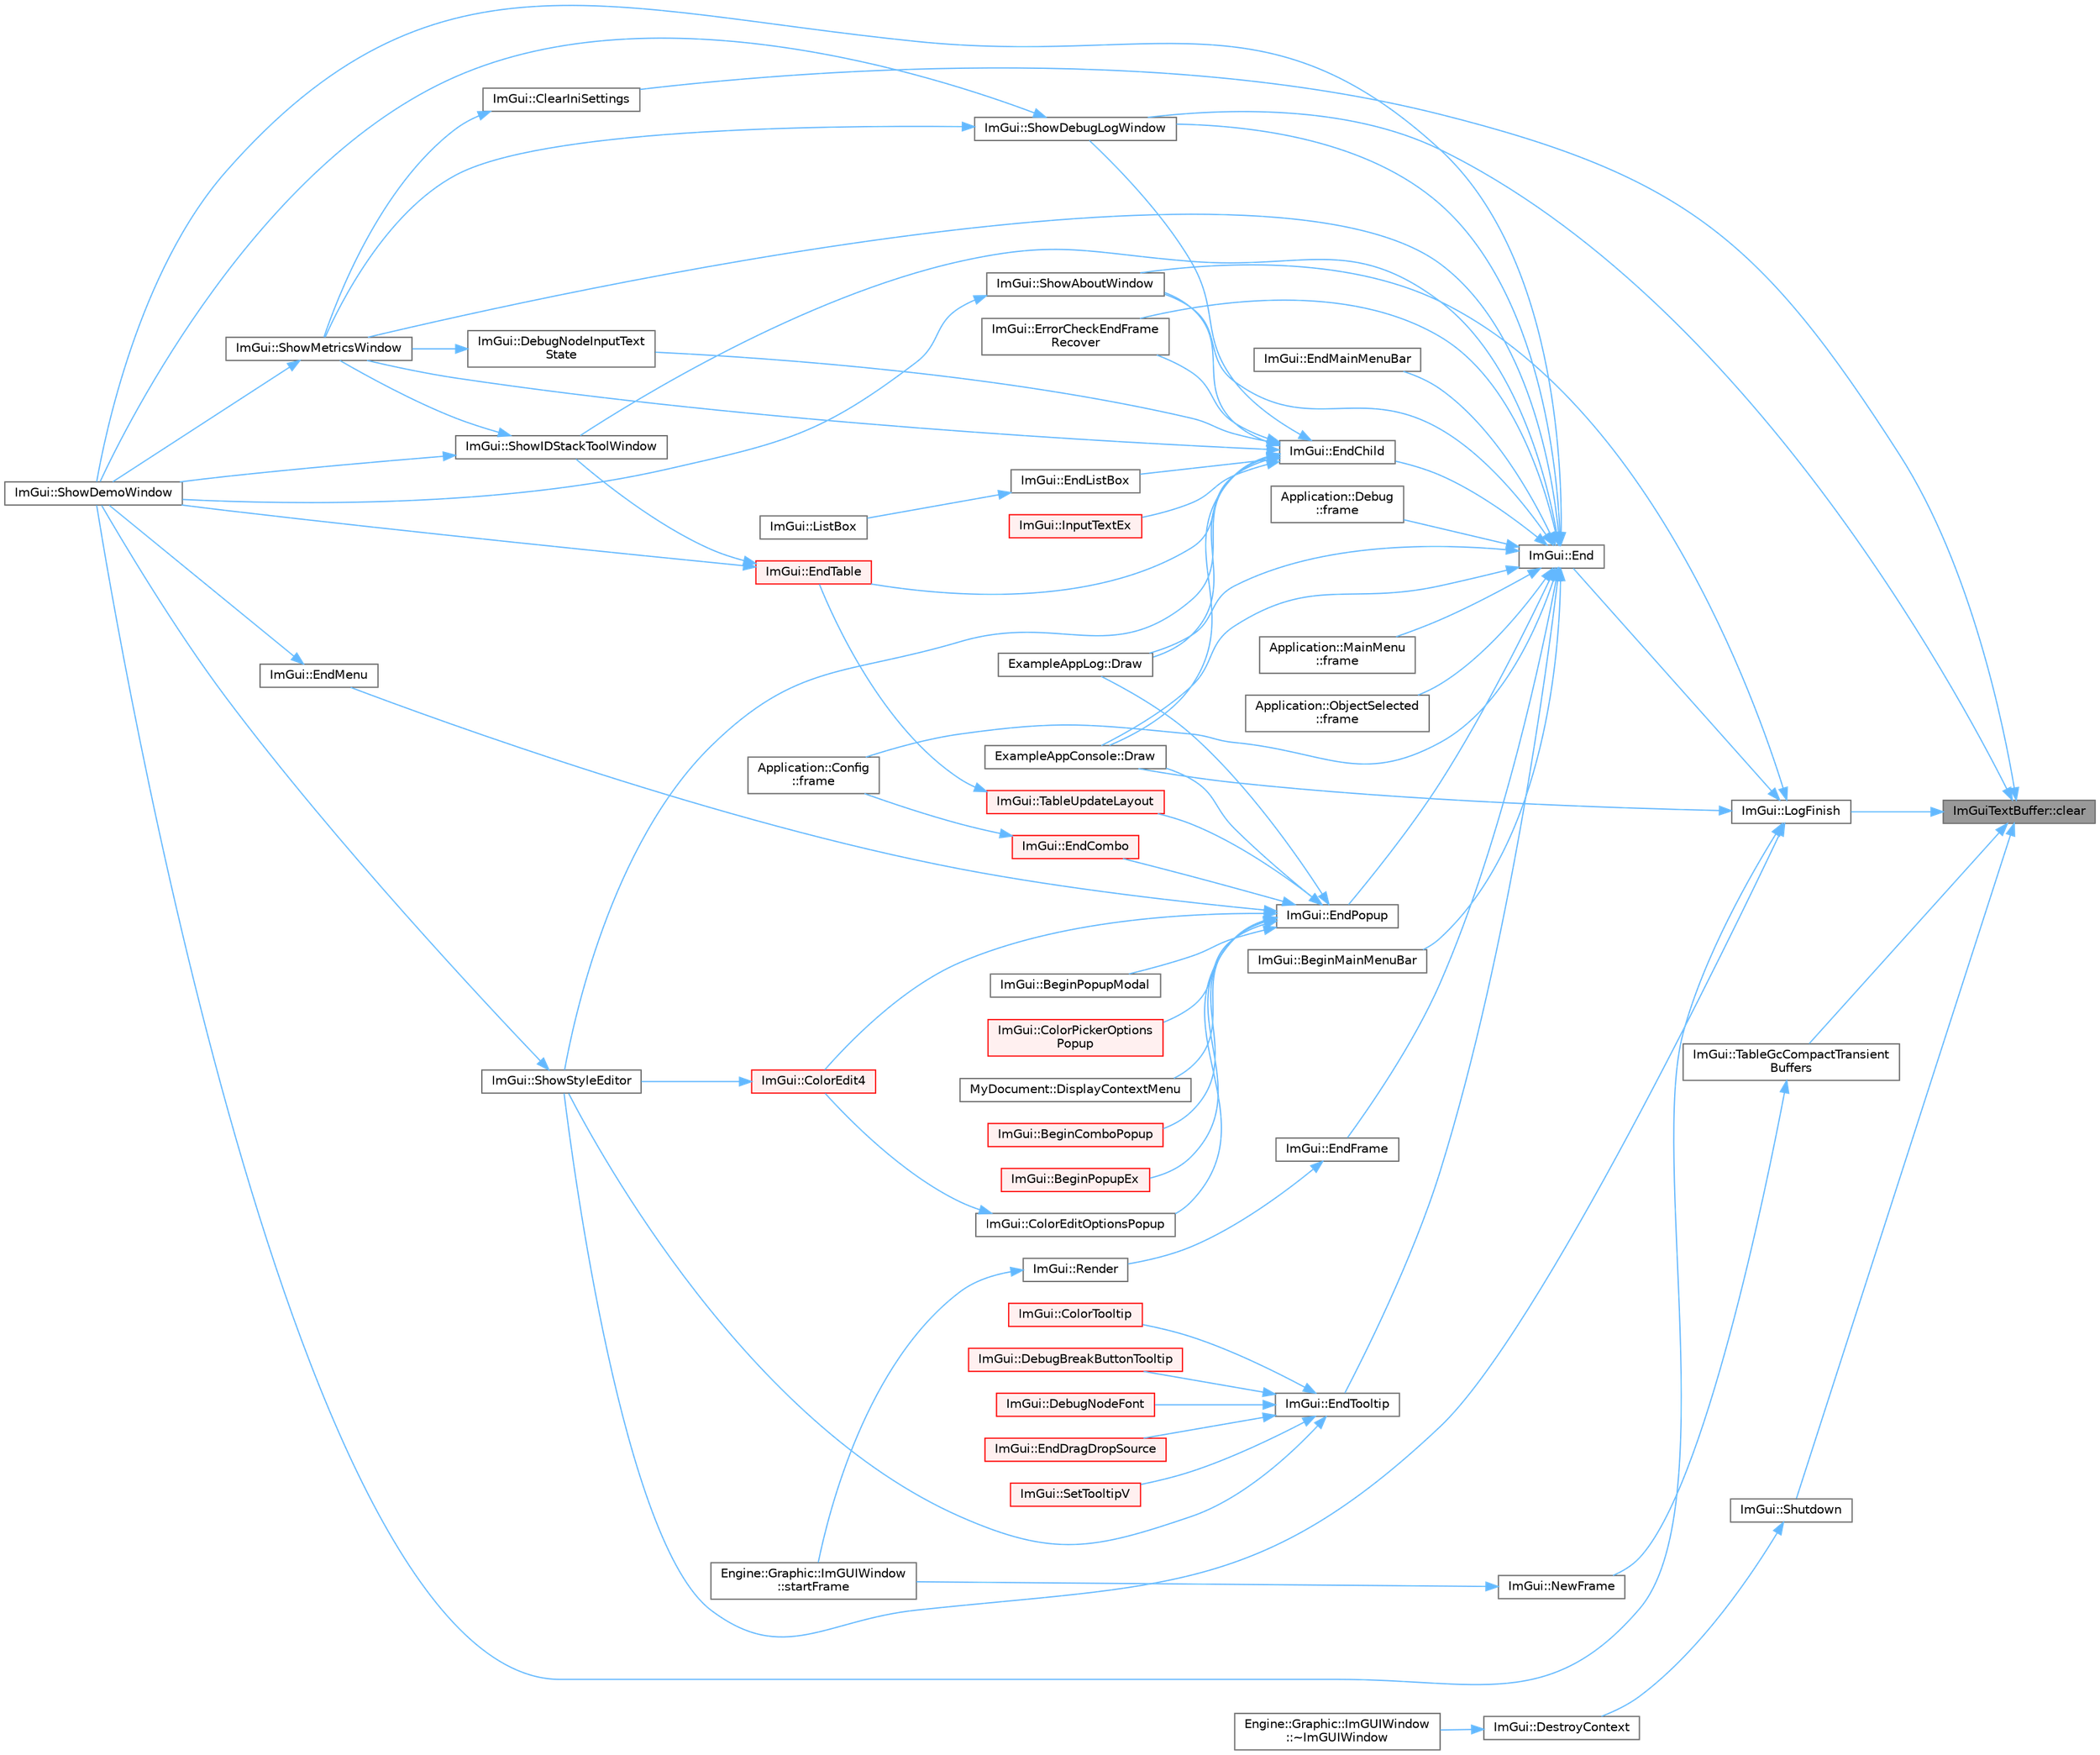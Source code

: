 digraph "ImGuiTextBuffer::clear"
{
 // LATEX_PDF_SIZE
  bgcolor="transparent";
  edge [fontname=Helvetica,fontsize=10,labelfontname=Helvetica,labelfontsize=10];
  node [fontname=Helvetica,fontsize=10,shape=box,height=0.2,width=0.4];
  rankdir="RL";
  Node1 [id="Node000001",label="ImGuiTextBuffer::clear",height=0.2,width=0.4,color="gray40", fillcolor="grey60", style="filled", fontcolor="black",tooltip=" "];
  Node1 -> Node2 [id="edge1_Node000001_Node000002",dir="back",color="steelblue1",style="solid",tooltip=" "];
  Node2 [id="Node000002",label="ImGui::ClearIniSettings",height=0.2,width=0.4,color="grey40", fillcolor="white", style="filled",URL="$namespace_im_gui.html#a845668cf582865444dd93809f6878d49",tooltip=" "];
  Node2 -> Node3 [id="edge2_Node000002_Node000003",dir="back",color="steelblue1",style="solid",tooltip=" "];
  Node3 [id="Node000003",label="ImGui::ShowMetricsWindow",height=0.2,width=0.4,color="grey40", fillcolor="white", style="filled",URL="$namespace_im_gui.html#afe7a28c6eb52fff3cc27d5a698fea4ff",tooltip=" "];
  Node3 -> Node4 [id="edge3_Node000003_Node000004",dir="back",color="steelblue1",style="solid",tooltip=" "];
  Node4 [id="Node000004",label="ImGui::ShowDemoWindow",height=0.2,width=0.4,color="grey40", fillcolor="white", style="filled",URL="$namespace_im_gui.html#af95643a0ce4893b9e57c12991922fb18",tooltip=" "];
  Node1 -> Node5 [id="edge4_Node000001_Node000005",dir="back",color="steelblue1",style="solid",tooltip=" "];
  Node5 [id="Node000005",label="ImGui::LogFinish",height=0.2,width=0.4,color="grey40", fillcolor="white", style="filled",URL="$namespace_im_gui.html#a2ebcd048d1ca025fb972e1c2e920e3f3",tooltip=" "];
  Node5 -> Node6 [id="edge5_Node000005_Node000006",dir="back",color="steelblue1",style="solid",tooltip=" "];
  Node6 [id="Node000006",label="ExampleAppConsole::Draw",height=0.2,width=0.4,color="grey40", fillcolor="white", style="filled",URL="$struct_example_app_console.html#a0518a09c7e8648dd52c7c06df19ac17a",tooltip=" "];
  Node5 -> Node7 [id="edge6_Node000005_Node000007",dir="back",color="steelblue1",style="solid",tooltip=" "];
  Node7 [id="Node000007",label="ImGui::End",height=0.2,width=0.4,color="grey40", fillcolor="white", style="filled",URL="$namespace_im_gui.html#a5479d93794a004c67ceb6d13f37c8254",tooltip=" "];
  Node7 -> Node8 [id="edge7_Node000007_Node000008",dir="back",color="steelblue1",style="solid",tooltip=" "];
  Node8 [id="Node000008",label="ImGui::BeginMainMenuBar",height=0.2,width=0.4,color="grey40", fillcolor="white", style="filled",URL="$namespace_im_gui.html#a55cb9cfb9865204ac6fb21c965784f78",tooltip=" "];
  Node7 -> Node6 [id="edge8_Node000007_Node000006",dir="back",color="steelblue1",style="solid",tooltip=" "];
  Node7 -> Node9 [id="edge9_Node000007_Node000009",dir="back",color="steelblue1",style="solid",tooltip=" "];
  Node9 [id="Node000009",label="ExampleAppLog::Draw",height=0.2,width=0.4,color="grey40", fillcolor="white", style="filled",URL="$struct_example_app_log.html#a5ad3a4bdb89171b84aeaff96948a1f77",tooltip=" "];
  Node7 -> Node10 [id="edge10_Node000007_Node000010",dir="back",color="steelblue1",style="solid",tooltip=" "];
  Node10 [id="Node000010",label="ImGui::EndChild",height=0.2,width=0.4,color="grey40", fillcolor="white", style="filled",URL="$namespace_im_gui.html#af8de559a88c1442d6df8c1b04c86e997",tooltip=" "];
  Node10 -> Node11 [id="edge11_Node000010_Node000011",dir="back",color="steelblue1",style="solid",tooltip=" "];
  Node11 [id="Node000011",label="ImGui::DebugNodeInputText\lState",height=0.2,width=0.4,color="grey40", fillcolor="white", style="filled",URL="$namespace_im_gui.html#ab85df47e899ab32dbdd5089f40e3802f",tooltip=" "];
  Node11 -> Node3 [id="edge12_Node000011_Node000003",dir="back",color="steelblue1",style="solid",tooltip=" "];
  Node10 -> Node6 [id="edge13_Node000010_Node000006",dir="back",color="steelblue1",style="solid",tooltip=" "];
  Node10 -> Node9 [id="edge14_Node000010_Node000009",dir="back",color="steelblue1",style="solid",tooltip=" "];
  Node10 -> Node12 [id="edge15_Node000010_Node000012",dir="back",color="steelblue1",style="solid",tooltip=" "];
  Node12 [id="Node000012",label="ImGui::EndListBox",height=0.2,width=0.4,color="grey40", fillcolor="white", style="filled",URL="$namespace_im_gui.html#a6a1b63d9b66bb934d995c279ac02daff",tooltip=" "];
  Node12 -> Node13 [id="edge16_Node000012_Node000013",dir="back",color="steelblue1",style="solid",tooltip=" "];
  Node13 [id="Node000013",label="ImGui::ListBox",height=0.2,width=0.4,color="grey40", fillcolor="white", style="filled",URL="$namespace_im_gui.html#a94c78076bd40ff548ecd124f95af8710",tooltip=" "];
  Node10 -> Node14 [id="edge17_Node000010_Node000014",dir="back",color="steelblue1",style="solid",tooltip=" "];
  Node14 [id="Node000014",label="ImGui::EndTable",height=0.2,width=0.4,color="red", fillcolor="#FFF0F0", style="filled",URL="$namespace_im_gui.html#a9c70aaa6464c2e51e6f3342da133ada1",tooltip=" "];
  Node14 -> Node4 [id="edge18_Node000014_Node000004",dir="back",color="steelblue1",style="solid",tooltip=" "];
  Node14 -> Node18 [id="edge19_Node000014_Node000018",dir="back",color="steelblue1",style="solid",tooltip=" "];
  Node18 [id="Node000018",label="ImGui::ShowIDStackToolWindow",height=0.2,width=0.4,color="grey40", fillcolor="white", style="filled",URL="$namespace_im_gui.html#ab4a87bf4a874a8e5872b60b4a9b1d99e",tooltip=" "];
  Node18 -> Node4 [id="edge20_Node000018_Node000004",dir="back",color="steelblue1",style="solid",tooltip=" "];
  Node18 -> Node3 [id="edge21_Node000018_Node000003",dir="back",color="steelblue1",style="solid",tooltip=" "];
  Node10 -> Node17 [id="edge22_Node000010_Node000017",dir="back",color="steelblue1",style="solid",tooltip=" "];
  Node17 [id="Node000017",label="ImGui::ErrorCheckEndFrame\lRecover",height=0.2,width=0.4,color="grey40", fillcolor="white", style="filled",URL="$namespace_im_gui.html#aaeda60ee2c0b5c2b3f397b237c9928f3",tooltip=" "];
  Node10 -> Node19 [id="edge23_Node000010_Node000019",dir="back",color="steelblue1",style="solid",tooltip=" "];
  Node19 [id="Node000019",label="ImGui::InputTextEx",height=0.2,width=0.4,color="red", fillcolor="#FFF0F0", style="filled",URL="$namespace_im_gui.html#af89af17ecc11653f25fea1e50e195de6",tooltip=" "];
  Node10 -> Node75 [id="edge24_Node000010_Node000075",dir="back",color="steelblue1",style="solid",tooltip=" "];
  Node75 [id="Node000075",label="ImGui::ShowAboutWindow",height=0.2,width=0.4,color="grey40", fillcolor="white", style="filled",URL="$namespace_im_gui.html#ac297462e33309d0540fa459bccdc9304",tooltip=" "];
  Node75 -> Node4 [id="edge25_Node000075_Node000004",dir="back",color="steelblue1",style="solid",tooltip=" "];
  Node10 -> Node76 [id="edge26_Node000010_Node000076",dir="back",color="steelblue1",style="solid",tooltip=" "];
  Node76 [id="Node000076",label="ImGui::ShowDebugLogWindow",height=0.2,width=0.4,color="grey40", fillcolor="white", style="filled",URL="$namespace_im_gui.html#af1b39e70cac2e1b9e62dd3c9d154cbd6",tooltip=" "];
  Node76 -> Node4 [id="edge27_Node000076_Node000004",dir="back",color="steelblue1",style="solid",tooltip=" "];
  Node76 -> Node3 [id="edge28_Node000076_Node000003",dir="back",color="steelblue1",style="solid",tooltip=" "];
  Node10 -> Node3 [id="edge29_Node000010_Node000003",dir="back",color="steelblue1",style="solid",tooltip=" "];
  Node10 -> Node27 [id="edge30_Node000010_Node000027",dir="back",color="steelblue1",style="solid",tooltip=" "];
  Node27 [id="Node000027",label="ImGui::ShowStyleEditor",height=0.2,width=0.4,color="grey40", fillcolor="white", style="filled",URL="$namespace_im_gui.html#ab2eb3dec78d054fe3feab1c091ec5de5",tooltip=" "];
  Node27 -> Node4 [id="edge31_Node000027_Node000004",dir="back",color="steelblue1",style="solid",tooltip=" "];
  Node7 -> Node77 [id="edge32_Node000007_Node000077",dir="back",color="steelblue1",style="solid",tooltip=" "];
  Node77 [id="Node000077",label="ImGui::EndFrame",height=0.2,width=0.4,color="grey40", fillcolor="white", style="filled",URL="$namespace_im_gui.html#a246c37da45e88a12ade440a0feacb4ee",tooltip=" "];
  Node77 -> Node78 [id="edge33_Node000077_Node000078",dir="back",color="steelblue1",style="solid",tooltip=" "];
  Node78 [id="Node000078",label="ImGui::Render",height=0.2,width=0.4,color="grey40", fillcolor="white", style="filled",URL="$namespace_im_gui.html#ab51a164f547317c16c441f1599e3946d",tooltip=" "];
  Node78 -> Node79 [id="edge34_Node000078_Node000079",dir="back",color="steelblue1",style="solid",tooltip=" "];
  Node79 [id="Node000079",label="Engine::Graphic::ImGUIWindow\l::startFrame",height=0.2,width=0.4,color="grey40", fillcolor="white", style="filled",URL="$class_engine_1_1_graphic_1_1_im_g_u_i_window.html#a9ca05f8fa30f8ee342d254eb0d34948a",tooltip=" "];
  Node7 -> Node80 [id="edge35_Node000007_Node000080",dir="back",color="steelblue1",style="solid",tooltip=" "];
  Node80 [id="Node000080",label="ImGui::EndMainMenuBar",height=0.2,width=0.4,color="grey40", fillcolor="white", style="filled",URL="$namespace_im_gui.html#ab92f330c808546b340eb7bdf7e5f7c95",tooltip=" "];
  Node7 -> Node81 [id="edge36_Node000007_Node000081",dir="back",color="steelblue1",style="solid",tooltip=" "];
  Node81 [id="Node000081",label="ImGui::EndPopup",height=0.2,width=0.4,color="grey40", fillcolor="white", style="filled",URL="$namespace_im_gui.html#aa6a9b5696f2ea7eed7683425fc77b8f2",tooltip=" "];
  Node81 -> Node82 [id="edge37_Node000081_Node000082",dir="back",color="steelblue1",style="solid",tooltip=" "];
  Node82 [id="Node000082",label="ImGui::BeginComboPopup",height=0.2,width=0.4,color="red", fillcolor="#FFF0F0", style="filled",URL="$namespace_im_gui.html#a6ecb51142fcb72cd19ff002c3a7d8e25",tooltip=" "];
  Node81 -> Node86 [id="edge38_Node000081_Node000086",dir="back",color="steelblue1",style="solid",tooltip=" "];
  Node86 [id="Node000086",label="ImGui::BeginPopupEx",height=0.2,width=0.4,color="red", fillcolor="#FFF0F0", style="filled",URL="$namespace_im_gui.html#a89da3a22300e8293257b6cfdf1b83b7a",tooltip=" "];
  Node81 -> Node103 [id="edge39_Node000081_Node000103",dir="back",color="steelblue1",style="solid",tooltip=" "];
  Node103 [id="Node000103",label="ImGui::BeginPopupModal",height=0.2,width=0.4,color="grey40", fillcolor="white", style="filled",URL="$namespace_im_gui.html#a6d840f615c198c2342968f733fda11b3",tooltip=" "];
  Node81 -> Node21 [id="edge40_Node000081_Node000021",dir="back",color="steelblue1",style="solid",tooltip=" "];
  Node21 [id="Node000021",label="ImGui::ColorEdit4",height=0.2,width=0.4,color="red", fillcolor="#FFF0F0", style="filled",URL="$namespace_im_gui.html#ac3f45e2aa0b1d591cc8a2cdf8b566a45",tooltip=" "];
  Node21 -> Node27 [id="edge41_Node000021_Node000027",dir="back",color="steelblue1",style="solid",tooltip=" "];
  Node81 -> Node90 [id="edge42_Node000081_Node000090",dir="back",color="steelblue1",style="solid",tooltip=" "];
  Node90 [id="Node000090",label="ImGui::ColorEditOptionsPopup",height=0.2,width=0.4,color="grey40", fillcolor="white", style="filled",URL="$namespace_im_gui.html#a6bfb117816d669f8704e5d0c0c0795fe",tooltip=" "];
  Node90 -> Node21 [id="edge43_Node000090_Node000021",dir="back",color="steelblue1",style="solid",tooltip=" "];
  Node81 -> Node26 [id="edge44_Node000081_Node000026",dir="back",color="steelblue1",style="solid",tooltip=" "];
  Node26 [id="Node000026",label="ImGui::ColorPickerOptions\lPopup",height=0.2,width=0.4,color="red", fillcolor="#FFF0F0", style="filled",URL="$namespace_im_gui.html#a6d112eeb6d8ffdebbc9d9a8c66babbee",tooltip=" "];
  Node81 -> Node92 [id="edge45_Node000081_Node000092",dir="back",color="steelblue1",style="solid",tooltip=" "];
  Node92 [id="Node000092",label="MyDocument::DisplayContextMenu",height=0.2,width=0.4,color="grey40", fillcolor="white", style="filled",URL="$struct_my_document.html#ae9e8d83c14b75c307447e3f410e432ec",tooltip=" "];
  Node81 -> Node6 [id="edge46_Node000081_Node000006",dir="back",color="steelblue1",style="solid",tooltip=" "];
  Node81 -> Node9 [id="edge47_Node000081_Node000009",dir="back",color="steelblue1",style="solid",tooltip=" "];
  Node81 -> Node104 [id="edge48_Node000081_Node000104",dir="back",color="steelblue1",style="solid",tooltip=" "];
  Node104 [id="Node000104",label="ImGui::EndCombo",height=0.2,width=0.4,color="red", fillcolor="#FFF0F0", style="filled",URL="$namespace_im_gui.html#a63434692d7de278875c7ea0143fbe6e4",tooltip=" "];
  Node104 -> Node29 [id="edge49_Node000104_Node000029",dir="back",color="steelblue1",style="solid",tooltip=" "];
  Node29 [id="Node000029",label="Application::Config\l::frame",height=0.2,width=0.4,color="grey40", fillcolor="white", style="filled",URL="$class_application_1_1_config.html#a291cc3a874949e121dcf83a3f90681bc",tooltip=" "];
  Node81 -> Node105 [id="edge50_Node000081_Node000105",dir="back",color="steelblue1",style="solid",tooltip=" "];
  Node105 [id="Node000105",label="ImGui::EndMenu",height=0.2,width=0.4,color="grey40", fillcolor="white", style="filled",URL="$namespace_im_gui.html#a1448a5a4e8c431c15f991e9255c0df95",tooltip=" "];
  Node105 -> Node4 [id="edge51_Node000105_Node000004",dir="back",color="steelblue1",style="solid",tooltip=" "];
  Node81 -> Node96 [id="edge52_Node000081_Node000096",dir="back",color="steelblue1",style="solid",tooltip=" "];
  Node96 [id="Node000096",label="ImGui::TableUpdateLayout",height=0.2,width=0.4,color="red", fillcolor="#FFF0F0", style="filled",URL="$namespace_im_gui.html#a890d76a0ec9efc98765c226884e3e32a",tooltip=" "];
  Node96 -> Node14 [id="edge53_Node000096_Node000014",dir="back",color="steelblue1",style="solid",tooltip=" "];
  Node7 -> Node106 [id="edge54_Node000007_Node000106",dir="back",color="steelblue1",style="solid",tooltip=" "];
  Node106 [id="Node000106",label="ImGui::EndTooltip",height=0.2,width=0.4,color="grey40", fillcolor="white", style="filled",URL="$namespace_im_gui.html#ac8d75c160cfdf43d512f773ca133a1c6",tooltip=" "];
  Node106 -> Node107 [id="edge55_Node000106_Node000107",dir="back",color="steelblue1",style="solid",tooltip=" "];
  Node107 [id="Node000107",label="ImGui::ColorTooltip",height=0.2,width=0.4,color="red", fillcolor="#FFF0F0", style="filled",URL="$namespace_im_gui.html#afad90b366b6471e3b13175c0ebeb26c8",tooltip=" "];
  Node106 -> Node109 [id="edge56_Node000106_Node000109",dir="back",color="steelblue1",style="solid",tooltip=" "];
  Node109 [id="Node000109",label="ImGui::DebugBreakButtonTooltip",height=0.2,width=0.4,color="red", fillcolor="#FFF0F0", style="filled",URL="$namespace_im_gui.html#a6f2a211be11756216a881936bc6d9aab",tooltip=" "];
  Node106 -> Node51 [id="edge57_Node000106_Node000051",dir="back",color="steelblue1",style="solid",tooltip=" "];
  Node51 [id="Node000051",label="ImGui::DebugNodeFont",height=0.2,width=0.4,color="red", fillcolor="#FFF0F0", style="filled",URL="$namespace_im_gui.html#ae0207d60728f7e6a47dbcd1d7d84e3cb",tooltip=" "];
  Node106 -> Node116 [id="edge58_Node000106_Node000116",dir="back",color="steelblue1",style="solid",tooltip=" "];
  Node116 [id="Node000116",label="ImGui::EndDragDropSource",height=0.2,width=0.4,color="red", fillcolor="#FFF0F0", style="filled",URL="$namespace_im_gui.html#a02f225fefff2a046038ed99ab20606da",tooltip=" "];
  Node106 -> Node117 [id="edge59_Node000106_Node000117",dir="back",color="steelblue1",style="solid",tooltip=" "];
  Node117 [id="Node000117",label="ImGui::SetTooltipV",height=0.2,width=0.4,color="red", fillcolor="#FFF0F0", style="filled",URL="$namespace_im_gui.html#a3826acf68fc4a12bb66401575f51d6a2",tooltip=" "];
  Node106 -> Node27 [id="edge60_Node000106_Node000027",dir="back",color="steelblue1",style="solid",tooltip=" "];
  Node7 -> Node17 [id="edge61_Node000007_Node000017",dir="back",color="steelblue1",style="solid",tooltip=" "];
  Node7 -> Node29 [id="edge62_Node000007_Node000029",dir="back",color="steelblue1",style="solid",tooltip=" "];
  Node7 -> Node130 [id="edge63_Node000007_Node000130",dir="back",color="steelblue1",style="solid",tooltip=" "];
  Node130 [id="Node000130",label="Application::Debug\l::frame",height=0.2,width=0.4,color="grey40", fillcolor="white", style="filled",URL="$class_application_1_1_debug.html#a26339829cae3b768474358c34eb8ab23",tooltip=" "];
  Node7 -> Node131 [id="edge64_Node000007_Node000131",dir="back",color="steelblue1",style="solid",tooltip=" "];
  Node131 [id="Node000131",label="Application::MainMenu\l::frame",height=0.2,width=0.4,color="grey40", fillcolor="white", style="filled",URL="$class_application_1_1_main_menu.html#a868fe54ddb269b9ab03f0d7d068dd698",tooltip=" "];
  Node7 -> Node32 [id="edge65_Node000007_Node000032",dir="back",color="steelblue1",style="solid",tooltip=" "];
  Node32 [id="Node000032",label="Application::ObjectSelected\l::frame",height=0.2,width=0.4,color="grey40", fillcolor="white", style="filled",URL="$class_application_1_1_object_selected.html#a30dd507edcc6c76dd65cc0cf9dda010a",tooltip=" "];
  Node7 -> Node75 [id="edge66_Node000007_Node000075",dir="back",color="steelblue1",style="solid",tooltip=" "];
  Node7 -> Node76 [id="edge67_Node000007_Node000076",dir="back",color="steelblue1",style="solid",tooltip=" "];
  Node7 -> Node4 [id="edge68_Node000007_Node000004",dir="back",color="steelblue1",style="solid",tooltip=" "];
  Node7 -> Node18 [id="edge69_Node000007_Node000018",dir="back",color="steelblue1",style="solid",tooltip=" "];
  Node7 -> Node3 [id="edge70_Node000007_Node000003",dir="back",color="steelblue1",style="solid",tooltip=" "];
  Node5 -> Node75 [id="edge71_Node000005_Node000075",dir="back",color="steelblue1",style="solid",tooltip=" "];
  Node5 -> Node4 [id="edge72_Node000005_Node000004",dir="back",color="steelblue1",style="solid",tooltip=" "];
  Node5 -> Node27 [id="edge73_Node000005_Node000027",dir="back",color="steelblue1",style="solid",tooltip=" "];
  Node1 -> Node76 [id="edge74_Node000001_Node000076",dir="back",color="steelblue1",style="solid",tooltip=" "];
  Node1 -> Node132 [id="edge75_Node000001_Node000132",dir="back",color="steelblue1",style="solid",tooltip=" "];
  Node132 [id="Node000132",label="ImGui::Shutdown",height=0.2,width=0.4,color="grey40", fillcolor="white", style="filled",URL="$namespace_im_gui.html#aeba34069558d4fbcf734a9c92ce3b773",tooltip=" "];
  Node132 -> Node133 [id="edge76_Node000132_Node000133",dir="back",color="steelblue1",style="solid",tooltip=" "];
  Node133 [id="Node000133",label="ImGui::DestroyContext",height=0.2,width=0.4,color="grey40", fillcolor="white", style="filled",URL="$namespace_im_gui.html#ab9132deece575023170cd8e681d0581d",tooltip=" "];
  Node133 -> Node134 [id="edge77_Node000133_Node000134",dir="back",color="steelblue1",style="solid",tooltip=" "];
  Node134 [id="Node000134",label="Engine::Graphic::ImGUIWindow\l::~ImGUIWindow",height=0.2,width=0.4,color="grey40", fillcolor="white", style="filled",URL="$class_engine_1_1_graphic_1_1_im_g_u_i_window.html#a503e28ff50ea0cf053f89ce4ab8e27c4",tooltip=" "];
  Node1 -> Node135 [id="edge78_Node000001_Node000135",dir="back",color="steelblue1",style="solid",tooltip=" "];
  Node135 [id="Node000135",label="ImGui::TableGcCompactTransient\lBuffers",height=0.2,width=0.4,color="grey40", fillcolor="white", style="filled",URL="$namespace_im_gui.html#af3cb65f8b45057e34fa7d9447a57eb28",tooltip=" "];
  Node135 -> Node136 [id="edge79_Node000135_Node000136",dir="back",color="steelblue1",style="solid",tooltip=" "];
  Node136 [id="Node000136",label="ImGui::NewFrame",height=0.2,width=0.4,color="grey40", fillcolor="white", style="filled",URL="$namespace_im_gui.html#ab3f1fc018f903b7ad79fd10663375774",tooltip=" "];
  Node136 -> Node79 [id="edge80_Node000136_Node000079",dir="back",color="steelblue1",style="solid",tooltip=" "];
}
